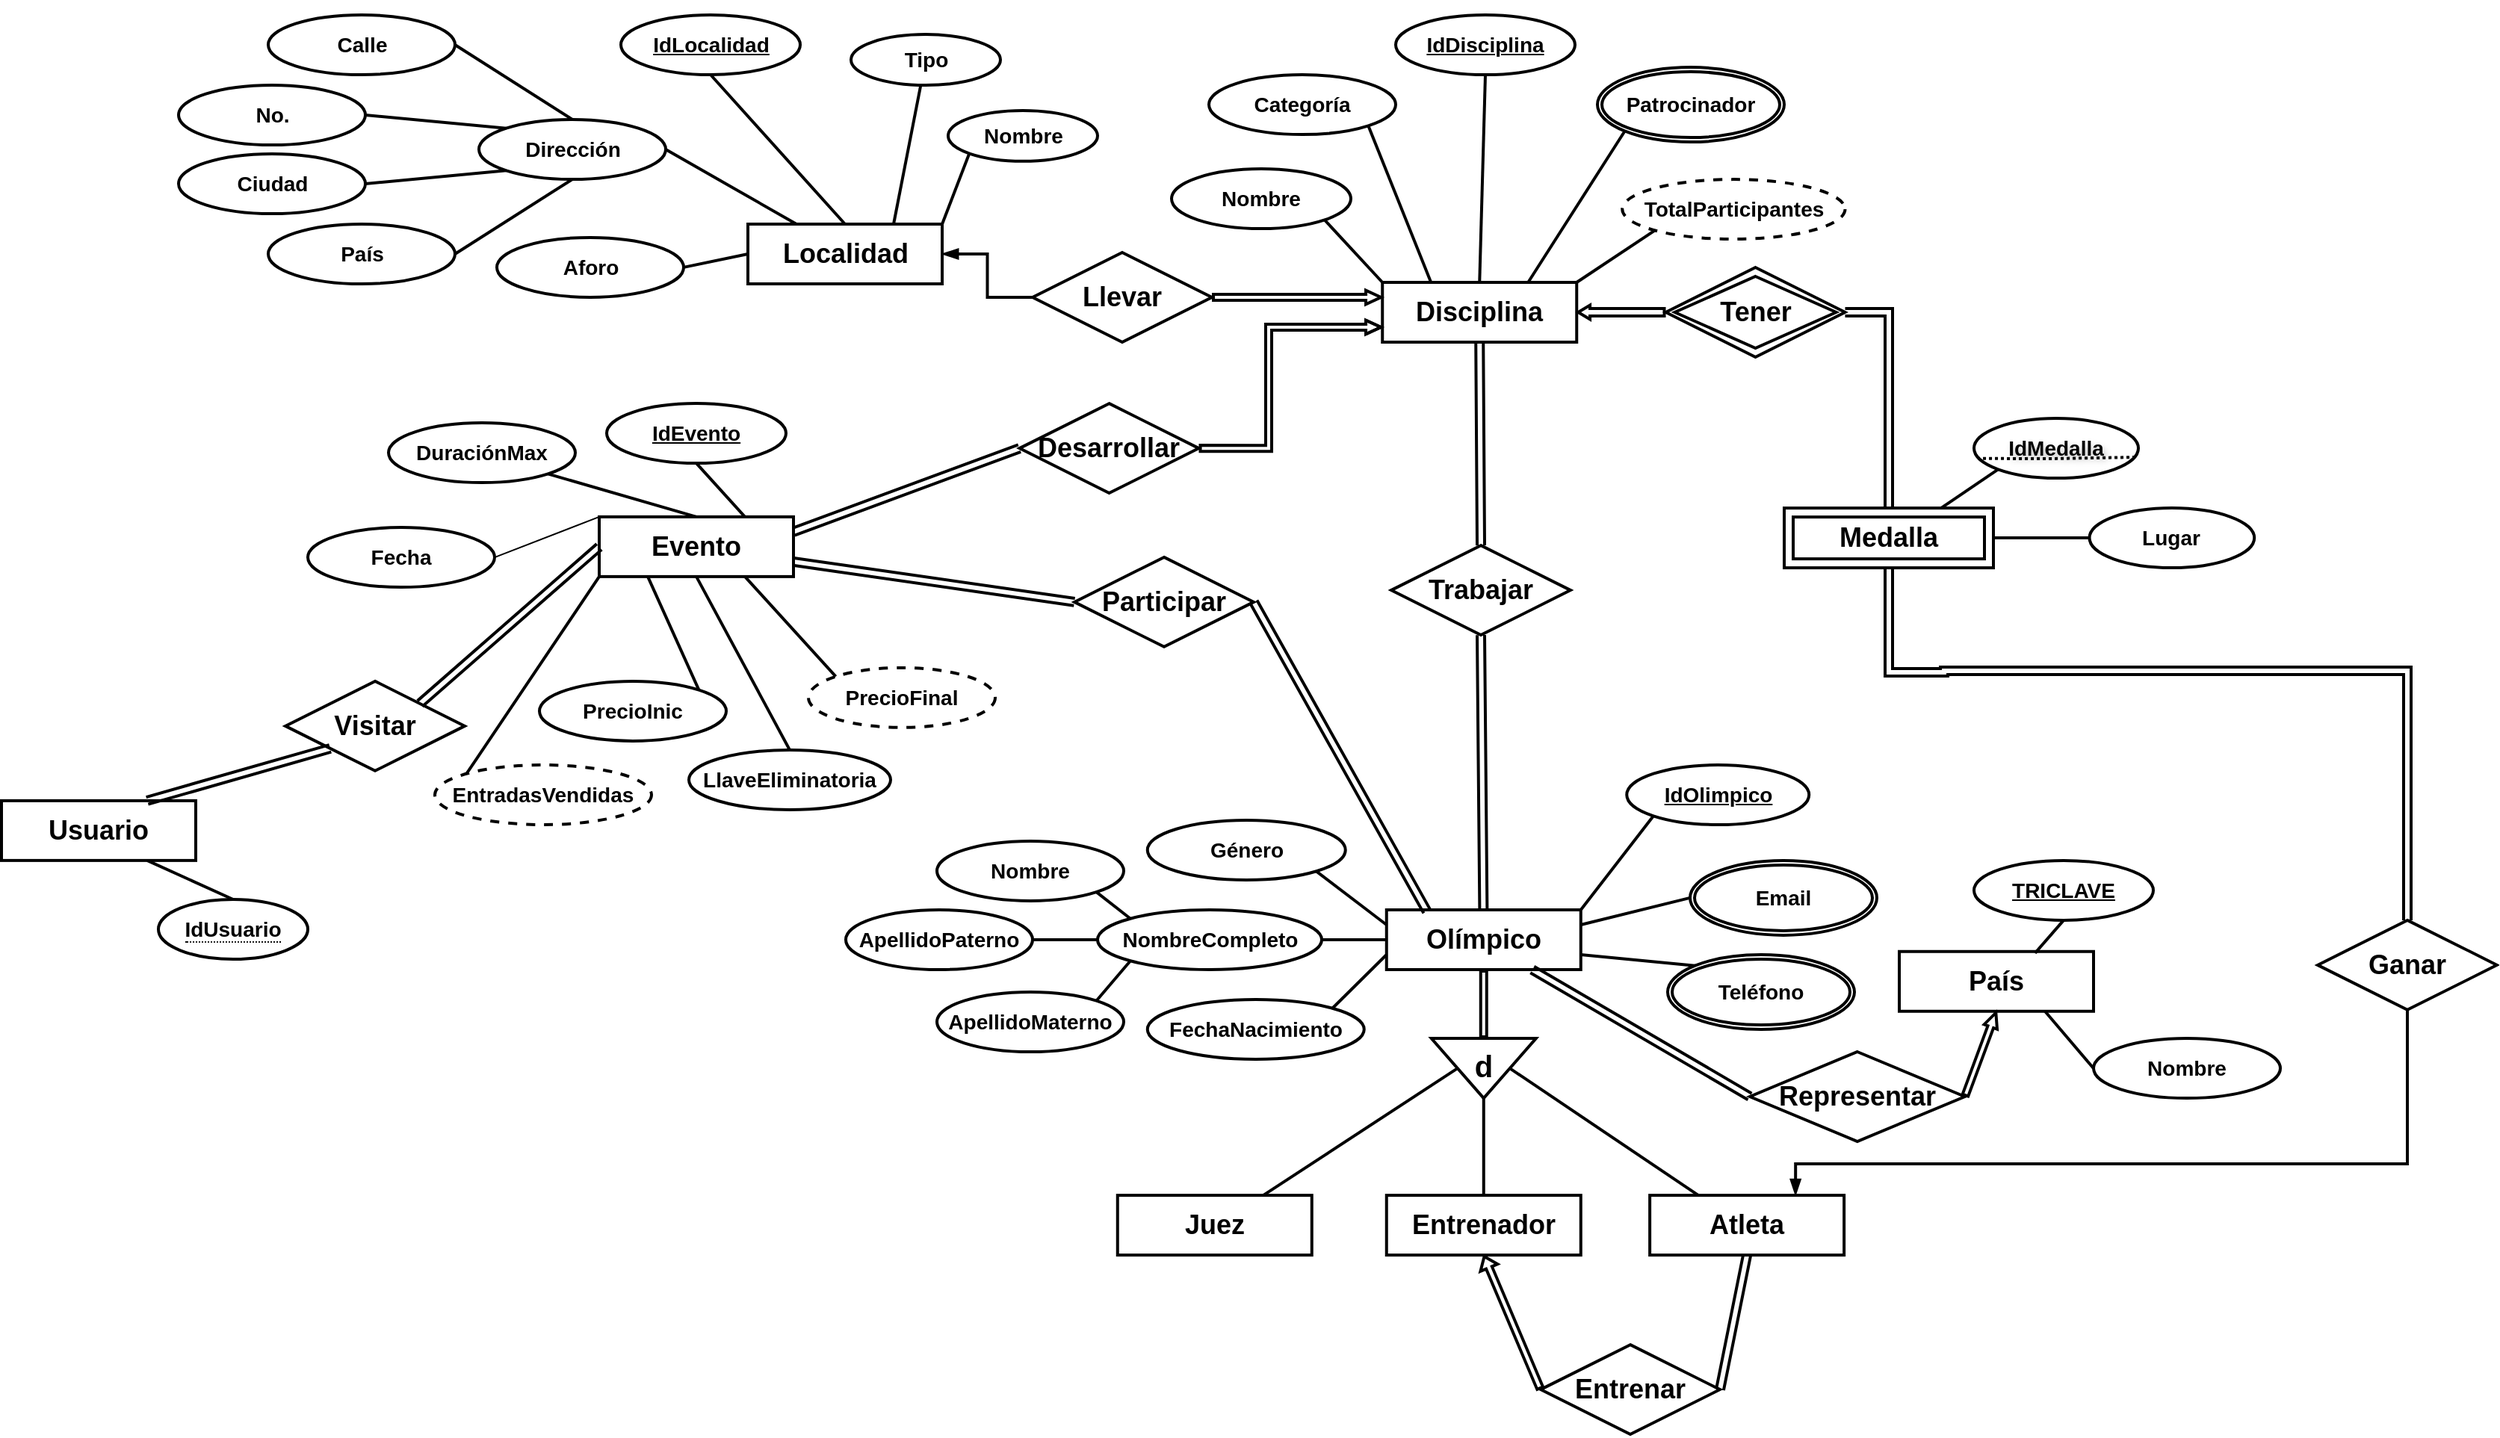 <mxfile version="24.8.0">
  <diagram id="C5RBs43oDa-KdzZeNtuy" name="Page-1">
    <mxGraphModel grid="1" page="1" gridSize="10" guides="1" tooltips="1" connect="1" arrows="1" fold="1" pageScale="1" pageWidth="827" pageHeight="1169" math="0" shadow="0">
      <root>
        <mxCell id="WIyWlLk6GJQsqaUBKTNV-0" />
        <mxCell id="WIyWlLk6GJQsqaUBKTNV-1" parent="WIyWlLk6GJQsqaUBKTNV-0" />
        <mxCell id="CTdfxThfMznAJBngBojm-176" style="edgeStyle=none;rounded=0;orthogonalLoop=1;jettySize=auto;html=1;exitX=0;exitY=0.5;exitDx=0;exitDy=0;entryX=1;entryY=0.5;entryDx=0;entryDy=0;startArrow=none;startFill=0;endArrow=none;endFill=0;strokeWidth=2;fontSize=18;" edge="1" parent="WIyWlLk6GJQsqaUBKTNV-1">
          <mxGeometry relative="1" as="geometry">
            <mxPoint x="500" y="570" as="sourcePoint" />
          </mxGeometry>
        </mxCell>
        <mxCell id="CTdfxThfMznAJBngBojm-178" style="edgeStyle=none;rounded=0;orthogonalLoop=1;jettySize=auto;html=1;exitX=0.5;exitY=1;exitDx=0;exitDy=0;entryX=0.75;entryY=0;entryDx=0;entryDy=0;startArrow=none;startFill=0;endArrow=none;endFill=0;strokeWidth=2;fontSize=18;" edge="1" parent="WIyWlLk6GJQsqaUBKTNV-1">
          <mxGeometry relative="1" as="geometry">
            <mxPoint x="413" y="520" as="sourcePoint" />
          </mxGeometry>
        </mxCell>
        <mxCell id="wUMz2S4foHRxm6oRCbhz-174" value="Olímpico" style="whiteSpace=wrap;html=1;align=center;fontSize=18;fontStyle=1;strokeWidth=2;fontFamily=Helvetica;" vertex="1" parent="WIyWlLk6GJQsqaUBKTNV-1">
          <mxGeometry x="-1543.12" y="-1630" width="130" height="40" as="geometry" />
        </mxCell>
        <mxCell id="wUMz2S4foHRxm6oRCbhz-175" value="Disciplina" style="whiteSpace=wrap;html=1;align=center;fontSize=18;fontStyle=1;strokeWidth=2;fontFamily=Helvetica;" vertex="1" parent="WIyWlLk6GJQsqaUBKTNV-1">
          <mxGeometry x="-1545.88" y="-2050" width="130" height="40" as="geometry" />
        </mxCell>
        <mxCell id="wUMz2S4foHRxm6oRCbhz-177" value="Localidad" style="whiteSpace=wrap;html=1;align=center;fontSize=18;fontStyle=1;strokeWidth=2;fontFamily=Helvetica;" vertex="1" parent="WIyWlLk6GJQsqaUBKTNV-1">
          <mxGeometry x="-1970.5" y="-2089" width="130" height="40" as="geometry" />
        </mxCell>
        <mxCell id="wUMz2S4foHRxm6oRCbhz-178" value="&lt;b&gt;d&lt;/b&gt;" style="triangle;whiteSpace=wrap;html=1;rotation=90;strokeWidth=2;horizontal=0;verticalAlign=top;fontSize=20;fontFamily=Helvetica;" vertex="1" parent="WIyWlLk6GJQsqaUBKTNV-1">
          <mxGeometry x="-1498.12" y="-1558.94" width="40" height="70" as="geometry" />
        </mxCell>
        <mxCell id="wUMz2S4foHRxm6oRCbhz-179" value="Juez" style="whiteSpace=wrap;html=1;align=center;fontSize=18;fontStyle=1;strokeWidth=2;fontFamily=Helvetica;container=0;" vertex="1" parent="WIyWlLk6GJQsqaUBKTNV-1">
          <mxGeometry x="-1723.12" y="-1438.94" width="130" height="40" as="geometry" />
        </mxCell>
        <mxCell id="wUMz2S4foHRxm6oRCbhz-180" value="Entrenador" style="whiteSpace=wrap;html=1;align=center;fontSize=18;fontStyle=1;strokeWidth=2;fontFamily=Helvetica;container=0;" vertex="1" parent="WIyWlLk6GJQsqaUBKTNV-1">
          <mxGeometry x="-1543.12" y="-1438.94" width="130" height="40" as="geometry" />
        </mxCell>
        <mxCell id="a7VPU_wNIrM3NiyMDv2A-12" style="rounded=0;orthogonalLoop=1;jettySize=auto;html=1;entryX=0;entryY=0.5;entryDx=0;entryDy=0;endArrow=none;endFill=0;shape=link;strokeWidth=2;exitX=0.75;exitY=1;exitDx=0;exitDy=0;" edge="1" parent="WIyWlLk6GJQsqaUBKTNV-1" source="wUMz2S4foHRxm6oRCbhz-174" target="wUMz2S4foHRxm6oRCbhz-290">
          <mxGeometry relative="1" as="geometry" />
        </mxCell>
        <mxCell id="wUMz2S4foHRxm6oRCbhz-181" value="Atleta" style="whiteSpace=wrap;html=1;align=center;fontSize=18;fontStyle=1;strokeWidth=2;fontFamily=Helvetica;container=0;" vertex="1" parent="WIyWlLk6GJQsqaUBKTNV-1">
          <mxGeometry x="-1366.94" y="-1438.94" width="130" height="40" as="geometry" />
        </mxCell>
        <mxCell id="wUMz2S4foHRxm6oRCbhz-202" value="NombreCompleto" style="ellipse;whiteSpace=wrap;html=1;align=center;fontSize=14;fontStyle=1;strokeWidth=2;fontFamily=Helvetica;" vertex="1" parent="WIyWlLk6GJQsqaUBKTNV-1">
          <mxGeometry x="-1736.5" y="-1630" width="150" height="40" as="geometry" />
        </mxCell>
        <mxCell id="wUMz2S4foHRxm6oRCbhz-203" value="Nombre" style="ellipse;whiteSpace=wrap;html=1;align=center;fontSize=14;fontStyle=1;strokeWidth=2;fontFamily=Helvetica;" vertex="1" parent="WIyWlLk6GJQsqaUBKTNV-1">
          <mxGeometry x="-1844" y="-1676.06" width="125" height="40" as="geometry" />
        </mxCell>
        <mxCell id="wUMz2S4foHRxm6oRCbhz-204" value="ApellidoPaterno" style="ellipse;whiteSpace=wrap;html=1;align=center;fontSize=14;fontStyle=1;strokeWidth=2;fontFamily=Helvetica;" vertex="1" parent="WIyWlLk6GJQsqaUBKTNV-1">
          <mxGeometry x="-1905" y="-1630" width="125" height="40" as="geometry" />
        </mxCell>
        <mxCell id="wUMz2S4foHRxm6oRCbhz-205" value="ApellidoMaterno" style="ellipse;whiteSpace=wrap;html=1;align=center;fontSize=14;fontStyle=1;strokeWidth=2;fontFamily=Helvetica;" vertex="1" parent="WIyWlLk6GJQsqaUBKTNV-1">
          <mxGeometry x="-1844" y="-1575" width="125" height="40" as="geometry" />
        </mxCell>
        <mxCell id="wUMz2S4foHRxm6oRCbhz-208" value="País" style="whiteSpace=wrap;html=1;align=center;fontSize=18;fontStyle=1;strokeWidth=2;fontFamily=Helvetica;" vertex="1" parent="WIyWlLk6GJQsqaUBKTNV-1">
          <mxGeometry x="-1200" y="-1602.12" width="130" height="40" as="geometry" />
        </mxCell>
        <mxCell id="wUMz2S4foHRxm6oRCbhz-209" value="TRICLAVE" style="ellipse;whiteSpace=wrap;html=1;align=center;fontStyle=5;strokeWidth=2;fontSize=14;fontFamily=Helvetica;" vertex="1" parent="WIyWlLk6GJQsqaUBKTNV-1">
          <mxGeometry x="-1150" y="-1663.06" width="120" height="40" as="geometry" />
        </mxCell>
        <mxCell id="a7VPU_wNIrM3NiyMDv2A-23" style="rounded=0;orthogonalLoop=1;jettySize=auto;html=1;entryX=0.75;entryY=1;entryDx=0;entryDy=0;endArrow=none;endFill=0;strokeWidth=2;exitX=0;exitY=0.5;exitDx=0;exitDy=0;" edge="1" parent="WIyWlLk6GJQsqaUBKTNV-1" source="wUMz2S4foHRxm6oRCbhz-210" target="wUMz2S4foHRxm6oRCbhz-208">
          <mxGeometry relative="1" as="geometry" />
        </mxCell>
        <mxCell id="wUMz2S4foHRxm6oRCbhz-210" value="Nombre" style="ellipse;whiteSpace=wrap;html=1;align=center;fontSize=14;fontStyle=1;strokeWidth=2;fontFamily=Helvetica;" vertex="1" parent="WIyWlLk6GJQsqaUBKTNV-1">
          <mxGeometry x="-1070" y="-1543.94" width="125" height="40" as="geometry" />
        </mxCell>
        <mxCell id="wUMz2S4foHRxm6oRCbhz-216" value="Género" style="ellipse;whiteSpace=wrap;html=1;align=center;fontSize=14;fontStyle=1;strokeWidth=2;fontFamily=Helvetica;" vertex="1" parent="WIyWlLk6GJQsqaUBKTNV-1">
          <mxGeometry x="-1703.12" y="-1690" width="132.5" height="40" as="geometry" />
        </mxCell>
        <mxCell id="wUMz2S4foHRxm6oRCbhz-218" value="Teléfono" style="ellipse;shape=doubleEllipse;margin=3;whiteSpace=wrap;html=1;align=center;strokeWidth=2;verticalAlign=middle;fontFamily=Helvetica;fontSize=14;fontStyle=1;" vertex="1" parent="WIyWlLk6GJQsqaUBKTNV-1">
          <mxGeometry x="-1355.0" y="-1600" width="125" height="50" as="geometry" />
        </mxCell>
        <mxCell id="wUMz2S4foHRxm6oRCbhz-219" value="Email" style="ellipse;shape=doubleEllipse;margin=3;whiteSpace=wrap;html=1;align=center;strokeWidth=2;verticalAlign=middle;fontFamily=Helvetica;fontSize=14;fontStyle=1;" vertex="1" parent="WIyWlLk6GJQsqaUBKTNV-1">
          <mxGeometry x="-1340.0" y="-1663.06" width="125" height="50" as="geometry" />
        </mxCell>
        <mxCell id="wUMz2S4foHRxm6oRCbhz-221" value="&lt;h6&gt;&lt;font style=&quot;font-size: 14px;&quot;&gt;Nombre&lt;/font&gt;&lt;/h6&gt;" style="ellipse;whiteSpace=wrap;html=1;align=center;fontStyle=1;strokeWidth=2;fontSize=14;fontFamily=Helvetica;" vertex="1" parent="WIyWlLk6GJQsqaUBKTNV-1">
          <mxGeometry x="-1687" y="-2125.94" width="120" height="40" as="geometry" />
        </mxCell>
        <mxCell id="wUMz2S4foHRxm6oRCbhz-222" value="Categoría" style="ellipse;whiteSpace=wrap;html=1;align=center;fontSize=14;fontStyle=1;strokeWidth=2;fontFamily=Helvetica;" vertex="1" parent="WIyWlLk6GJQsqaUBKTNV-1">
          <mxGeometry x="-1662" y="-2188.94" width="125" height="40" as="geometry" />
        </mxCell>
        <mxCell id="wUMz2S4foHRxm6oRCbhz-227" value="&lt;span style=&quot;font-size: 18px; font-weight: 700;&quot;&gt;Medalla&lt;/span&gt;" style="shape=ext;margin=3;double=1;whiteSpace=wrap;html=1;align=center;strokeWidth=2;fontFamily=Helvetica;" vertex="1" parent="WIyWlLk6GJQsqaUBKTNV-1">
          <mxGeometry x="-1277" y="-1898.94" width="140" height="40" as="geometry" />
        </mxCell>
        <mxCell id="a7VPU_wNIrM3NiyMDv2A-30" style="rounded=0;orthogonalLoop=1;jettySize=auto;html=1;entryX=1;entryY=0.5;entryDx=0;entryDy=0;shape=flexArrow;fillStyle=solid;strokeWidth=2;align=center;verticalAlign=middle;fontFamily=Helvetica;fontSize=14;fontColor=default;labelBackgroundColor=default;startArrow=none;startFill=0;startSize=2.86;endArrow=block;endFill=1;endSize=1.967;sourcePerimeterSpacing=0;targetPerimeterSpacing=0;exitX=0;exitY=0.5;exitDx=0;exitDy=0;endWidth=2.432;width=4.082;startWidth=5;" edge="1" parent="WIyWlLk6GJQsqaUBKTNV-1" source="wUMz2S4foHRxm6oRCbhz-230" target="wUMz2S4foHRxm6oRCbhz-175">
          <mxGeometry relative="1" as="geometry" />
        </mxCell>
        <mxCell id="a7VPU_wNIrM3NiyMDv2A-31" style="rounded=0;orthogonalLoop=1;jettySize=auto;html=1;entryX=0.5;entryY=0;entryDx=0;entryDy=0;shape=link;fillStyle=solid;strokeWidth=2;align=center;verticalAlign=middle;fontFamily=Helvetica;fontSize=14;fontColor=default;labelBackgroundColor=default;startArrow=none;startFill=0;endArrow=block;endFill=1;sourcePerimeterSpacing=0;targetPerimeterSpacing=0;endWidth=2.946;startWidth=5;exitX=1;exitY=0.5;exitDx=0;exitDy=0;edgeStyle=orthogonalEdgeStyle;" edge="1" parent="WIyWlLk6GJQsqaUBKTNV-1" source="wUMz2S4foHRxm6oRCbhz-230" target="wUMz2S4foHRxm6oRCbhz-227">
          <mxGeometry relative="1" as="geometry">
            <mxPoint x="-1222" y="-2008.94" as="sourcePoint" />
          </mxGeometry>
        </mxCell>
        <mxCell id="wUMz2S4foHRxm6oRCbhz-230" value="&lt;span style=&quot;font-size: 18px; font-weight: 700;&quot;&gt;Tener&lt;/span&gt;" style="shape=rhombus;double=1;perimeter=rhombusPerimeter;whiteSpace=wrap;html=1;align=center;strokeWidth=2;fontFamily=Helvetica;" vertex="1" parent="WIyWlLk6GJQsqaUBKTNV-1">
          <mxGeometry x="-1356.25" y="-2060" width="120" height="60" as="geometry" />
        </mxCell>
        <mxCell id="a7VPU_wNIrM3NiyMDv2A-29" style="rounded=0;orthogonalLoop=1;jettySize=auto;html=1;endArrow=none;endFill=0;strokeWidth=2;entryX=1;entryY=0.5;entryDx=0;entryDy=0;" edge="1" parent="WIyWlLk6GJQsqaUBKTNV-1" source="wUMz2S4foHRxm6oRCbhz-232" target="wUMz2S4foHRxm6oRCbhz-227">
          <mxGeometry relative="1" as="geometry" />
        </mxCell>
        <mxCell id="wUMz2S4foHRxm6oRCbhz-232" value="Lugar" style="ellipse;whiteSpace=wrap;html=1;align=center;fontSize=14;fontStyle=1;strokeWidth=2;fontFamily=Helvetica;" vertex="1" parent="WIyWlLk6GJQsqaUBKTNV-1">
          <mxGeometry x="-1072.75" y="-1898.94" width="110.37" height="40" as="geometry" />
        </mxCell>
        <mxCell id="wUMz2S4foHRxm6oRCbhz-235" value="IdLocalidad" style="ellipse;whiteSpace=wrap;html=1;align=center;fontStyle=5;strokeWidth=2;fontSize=14;fontFamily=Helvetica;" vertex="1" parent="WIyWlLk6GJQsqaUBKTNV-1">
          <mxGeometry x="-2055.5" y="-2229" width="120" height="40" as="geometry" />
        </mxCell>
        <mxCell id="wUMz2S4foHRxm6oRCbhz-236" value="Dirección" style="ellipse;whiteSpace=wrap;html=1;align=center;fontSize=14;fontStyle=1;strokeWidth=2;fontFamily=Helvetica;direction=east;" vertex="1" parent="WIyWlLk6GJQsqaUBKTNV-1">
          <mxGeometry x="-2150.5" y="-2159" width="125" height="40" as="geometry" />
        </mxCell>
        <mxCell id="wUMz2S4foHRxm6oRCbhz-237" value="Calle" style="ellipse;whiteSpace=wrap;html=1;align=center;fontSize=14;fontStyle=1;strokeWidth=2;fontFamily=Helvetica;direction=east;" vertex="1" parent="WIyWlLk6GJQsqaUBKTNV-1">
          <mxGeometry x="-2291.5" y="-2229" width="125" height="40" as="geometry" />
        </mxCell>
        <mxCell id="wUMz2S4foHRxm6oRCbhz-238" value="No." style="ellipse;whiteSpace=wrap;html=1;align=center;fontSize=14;fontStyle=1;strokeWidth=2;fontFamily=Helvetica;direction=east;" vertex="1" parent="WIyWlLk6GJQsqaUBKTNV-1">
          <mxGeometry x="-2351.5" y="-2182" width="125" height="40" as="geometry" />
        </mxCell>
        <mxCell id="wUMz2S4foHRxm6oRCbhz-239" value="Ciudad" style="ellipse;whiteSpace=wrap;html=1;align=center;fontSize=14;fontStyle=1;strokeWidth=2;fontFamily=Helvetica;direction=east;" vertex="1" parent="WIyWlLk6GJQsqaUBKTNV-1">
          <mxGeometry x="-2351.5" y="-2136" width="125" height="40" as="geometry" />
        </mxCell>
        <mxCell id="wUMz2S4foHRxm6oRCbhz-242" value="País" style="ellipse;whiteSpace=wrap;html=1;align=center;fontSize=14;fontStyle=1;strokeWidth=2;fontFamily=Helvetica;direction=east;" vertex="1" parent="WIyWlLk6GJQsqaUBKTNV-1">
          <mxGeometry x="-2291.5" y="-2089" width="125" height="40" as="geometry" />
        </mxCell>
        <mxCell id="wUMz2S4foHRxm6oRCbhz-243" value="Aforo" style="ellipse;whiteSpace=wrap;html=1;align=center;fontSize=14;fontStyle=1;strokeWidth=2;fontFamily=Helvetica;" vertex="1" parent="WIyWlLk6GJQsqaUBKTNV-1">
          <mxGeometry x="-2138.5" y="-2080.06" width="125" height="40" as="geometry" />
        </mxCell>
        <mxCell id="a7VPU_wNIrM3NiyMDv2A-0" style="rounded=0;orthogonalLoop=1;jettySize=auto;html=1;entryX=0;entryY=0;entryDx=0;entryDy=0;endArrow=none;endFill=0;exitX=1;exitY=0.5;exitDx=0;exitDy=0;" edge="1" parent="WIyWlLk6GJQsqaUBKTNV-1" source="wUMz2S4foHRxm6oRCbhz-244" target="aHQsfqzNa3ddM0tjzzTg-17">
          <mxGeometry relative="1" as="geometry">
            <mxPoint x="-2047.75" y="-1823.06" as="targetPoint" />
          </mxGeometry>
        </mxCell>
        <mxCell id="wUMz2S4foHRxm6oRCbhz-244" value="Fecha" style="ellipse;whiteSpace=wrap;html=1;align=center;fontSize=14;fontStyle=1;strokeWidth=2;fontFamily=Helvetica;" vertex="1" parent="WIyWlLk6GJQsqaUBKTNV-1">
          <mxGeometry x="-2265" y="-1885.94" width="125" height="40" as="geometry" />
        </mxCell>
        <mxCell id="wUMz2S4foHRxm6oRCbhz-245" value="DuraciónMax" style="ellipse;whiteSpace=wrap;html=1;align=center;fontSize=14;fontStyle=1;strokeWidth=2;fontFamily=Helvetica;" vertex="1" parent="WIyWlLk6GJQsqaUBKTNV-1">
          <mxGeometry x="-2211" y="-1955.94" width="125" height="40" as="geometry" />
        </mxCell>
        <mxCell id="a7VPU_wNIrM3NiyMDv2A-2" style="rounded=0;orthogonalLoop=1;jettySize=auto;html=1;endArrow=none;endFill=0;entryX=0.25;entryY=1;entryDx=0;entryDy=0;exitX=1;exitY=0;exitDx=0;exitDy=0;strokeWidth=2;" edge="1" parent="WIyWlLk6GJQsqaUBKTNV-1" source="wUMz2S4foHRxm6oRCbhz-256" target="aHQsfqzNa3ddM0tjzzTg-17">
          <mxGeometry relative="1" as="geometry">
            <mxPoint x="-2021.917" y="-1813.06" as="targetPoint" />
          </mxGeometry>
        </mxCell>
        <mxCell id="wUMz2S4foHRxm6oRCbhz-256" value="PrecioInic" style="ellipse;whiteSpace=wrap;html=1;align=center;fontSize=14;fontStyle=1;strokeWidth=2;fontFamily=Helvetica;" vertex="1" parent="WIyWlLk6GJQsqaUBKTNV-1">
          <mxGeometry x="-2110" y="-1783.06" width="125" height="40" as="geometry" />
        </mxCell>
        <mxCell id="a7VPU_wNIrM3NiyMDv2A-3" style="rounded=0;orthogonalLoop=1;jettySize=auto;html=1;entryX=0;entryY=1;entryDx=0;entryDy=0;endArrow=none;endFill=0;exitX=0;exitY=0;exitDx=0;exitDy=0;strokeWidth=2;" edge="1" parent="WIyWlLk6GJQsqaUBKTNV-1" source="aHQsfqzNa3ddM0tjzzTg-21" target="aHQsfqzNa3ddM0tjzzTg-17">
          <mxGeometry relative="1" as="geometry">
            <mxPoint x="-2236.857" y="-1643.03" as="sourcePoint" />
            <mxPoint x="-1907.75" y="-1833.06" as="targetPoint" />
          </mxGeometry>
        </mxCell>
        <mxCell id="wUMz2S4foHRxm6oRCbhz-261" style="edgeStyle=none;rounded=0;orthogonalLoop=1;jettySize=auto;html=1;entryX=1;entryY=1;entryDx=0;entryDy=0;endArrow=none;endFill=0;strokeWidth=2;fontSize=14;fontFamily=Helvetica;exitX=0;exitY=0.25;exitDx=0;exitDy=0;" edge="1" parent="WIyWlLk6GJQsqaUBKTNV-1" source="wUMz2S4foHRxm6oRCbhz-174" target="wUMz2S4foHRxm6oRCbhz-216">
          <mxGeometry relative="1" as="geometry">
            <mxPoint x="-1932" y="-1412" as="sourcePoint" />
            <mxPoint x="-2232" y="-1412" as="targetPoint" />
          </mxGeometry>
        </mxCell>
        <mxCell id="wUMz2S4foHRxm6oRCbhz-262" style="edgeStyle=none;rounded=0;orthogonalLoop=1;jettySize=auto;html=1;entryX=1;entryY=0;entryDx=0;entryDy=0;endArrow=none;endFill=0;strokeWidth=2;fontSize=14;fontFamily=Helvetica;exitX=0;exitY=0.75;exitDx=0;exitDy=0;" edge="1" parent="WIyWlLk6GJQsqaUBKTNV-1" source="wUMz2S4foHRxm6oRCbhz-174" target="wUMz2S4foHRxm6oRCbhz-294">
          <mxGeometry relative="1" as="geometry">
            <mxPoint x="-1922" y="-1402" as="sourcePoint" />
            <mxPoint x="-1605.306" y="-1529.142" as="targetPoint" />
          </mxGeometry>
        </mxCell>
        <mxCell id="wUMz2S4foHRxm6oRCbhz-263" style="edgeStyle=none;rounded=0;orthogonalLoop=1;jettySize=auto;html=1;entryX=1;entryY=1;entryDx=0;entryDy=0;endArrow=none;endFill=0;strokeWidth=2;fontSize=14;fontFamily=Helvetica;exitX=0;exitY=0;exitDx=0;exitDy=0;" edge="1" parent="WIyWlLk6GJQsqaUBKTNV-1" source="wUMz2S4foHRxm6oRCbhz-175" target="wUMz2S4foHRxm6oRCbhz-221">
          <mxGeometry relative="1" as="geometry">
            <mxPoint x="-1365.88" y="-1853" as="sourcePoint" />
            <mxPoint x="-1665.88" y="-1853" as="targetPoint" />
          </mxGeometry>
        </mxCell>
        <mxCell id="wUMz2S4foHRxm6oRCbhz-264" style="edgeStyle=none;rounded=0;orthogonalLoop=1;jettySize=auto;html=1;entryX=1;entryY=1;entryDx=0;entryDy=0;endArrow=none;endFill=0;strokeWidth=2;fontSize=14;fontFamily=Helvetica;exitX=0;exitY=0;exitDx=0;exitDy=0;" edge="1" parent="WIyWlLk6GJQsqaUBKTNV-1" source="wUMz2S4foHRxm6oRCbhz-202" target="wUMz2S4foHRxm6oRCbhz-203">
          <mxGeometry relative="1" as="geometry">
            <mxPoint x="-1902" y="-1382" as="sourcePoint" />
            <mxPoint x="-2202" y="-1382" as="targetPoint" />
          </mxGeometry>
        </mxCell>
        <mxCell id="wUMz2S4foHRxm6oRCbhz-265" style="edgeStyle=none;rounded=0;orthogonalLoop=1;jettySize=auto;html=1;entryX=0;entryY=1;entryDx=0;entryDy=0;endArrow=none;endFill=0;strokeWidth=2;fontSize=14;fontFamily=Helvetica;exitX=1;exitY=0;exitDx=0;exitDy=0;" edge="1" parent="WIyWlLk6GJQsqaUBKTNV-1" source="wUMz2S4foHRxm6oRCbhz-205" target="wUMz2S4foHRxm6oRCbhz-202">
          <mxGeometry relative="1" as="geometry">
            <mxPoint x="-1892" y="-1372" as="sourcePoint" />
            <mxPoint x="-2192" y="-1372" as="targetPoint" />
          </mxGeometry>
        </mxCell>
        <mxCell id="wUMz2S4foHRxm6oRCbhz-266" style="edgeStyle=none;rounded=0;orthogonalLoop=1;jettySize=auto;html=1;entryX=1;entryY=0.5;entryDx=0;entryDy=0;endArrow=none;endFill=0;strokeWidth=2;fontSize=14;fontFamily=Helvetica;exitX=0;exitY=0.5;exitDx=0;exitDy=0;" edge="1" parent="WIyWlLk6GJQsqaUBKTNV-1" source="wUMz2S4foHRxm6oRCbhz-202" target="wUMz2S4foHRxm6oRCbhz-204">
          <mxGeometry relative="1" as="geometry">
            <mxPoint x="-1747.0" y="-1613.94" as="sourcePoint" />
            <mxPoint x="-1847" y="-1610" as="targetPoint" />
          </mxGeometry>
        </mxCell>
        <mxCell id="wUMz2S4foHRxm6oRCbhz-267" style="edgeStyle=none;rounded=0;orthogonalLoop=1;jettySize=auto;html=1;entryX=0.5;entryY=0;entryDx=0;entryDy=0;endArrow=none;endFill=0;strokeWidth=2;fontSize=14;fontFamily=Helvetica;exitX=1;exitY=0.5;exitDx=0;exitDy=0;" edge="1" parent="WIyWlLk6GJQsqaUBKTNV-1" source="wUMz2S4foHRxm6oRCbhz-178" target="wUMz2S4foHRxm6oRCbhz-180">
          <mxGeometry relative="1" as="geometry">
            <mxPoint x="-1329.88" y="-2137.45" as="sourcePoint" />
            <mxPoint x="-1629.88" y="-2137.45" as="targetPoint" />
          </mxGeometry>
        </mxCell>
        <mxCell id="wUMz2S4foHRxm6oRCbhz-268" style="edgeStyle=none;rounded=0;orthogonalLoop=1;jettySize=auto;html=1;entryX=0.5;entryY=0;entryDx=0;entryDy=0;endArrow=none;endFill=0;strokeWidth=2;fontSize=14;fontFamily=Helvetica;exitX=0.25;exitY=0;exitDx=0;exitDy=0;" edge="1" parent="WIyWlLk6GJQsqaUBKTNV-1" source="wUMz2S4foHRxm6oRCbhz-181" target="wUMz2S4foHRxm6oRCbhz-178">
          <mxGeometry relative="1" as="geometry">
            <mxPoint x="-1319.88" y="-2127.45" as="sourcePoint" />
            <mxPoint x="-1619.88" y="-2127.45" as="targetPoint" />
          </mxGeometry>
        </mxCell>
        <mxCell id="wUMz2S4foHRxm6oRCbhz-269" style="edgeStyle=none;rounded=0;orthogonalLoop=1;jettySize=auto;html=1;entryX=0.5;entryY=1;entryDx=0;entryDy=0;endArrow=none;endFill=0;strokeWidth=2;fontSize=14;fontFamily=Helvetica;exitX=0.75;exitY=0;exitDx=0;exitDy=0;" edge="1" parent="WIyWlLk6GJQsqaUBKTNV-1" source="wUMz2S4foHRxm6oRCbhz-179" target="wUMz2S4foHRxm6oRCbhz-178">
          <mxGeometry relative="1" as="geometry">
            <mxPoint x="-1309.88" y="-2117.45" as="sourcePoint" />
            <mxPoint x="-1609.88" y="-2117.45" as="targetPoint" />
          </mxGeometry>
        </mxCell>
        <mxCell id="wUMz2S4foHRxm6oRCbhz-270" style="edgeStyle=none;rounded=0;orthogonalLoop=1;jettySize=auto;html=1;entryX=1;entryY=0.75;entryDx=0;entryDy=0;endArrow=none;endFill=0;strokeWidth=2;fontSize=14;fontFamily=Helvetica;exitX=0;exitY=0;exitDx=0;exitDy=0;" edge="1" parent="WIyWlLk6GJQsqaUBKTNV-1" source="wUMz2S4foHRxm6oRCbhz-218" target="wUMz2S4foHRxm6oRCbhz-174">
          <mxGeometry relative="1" as="geometry">
            <mxPoint x="-1352" y="-1763" as="sourcePoint" />
            <mxPoint x="-1652" y="-1763" as="targetPoint" />
          </mxGeometry>
        </mxCell>
        <mxCell id="wUMz2S4foHRxm6oRCbhz-271" style="edgeStyle=none;rounded=0;orthogonalLoop=1;jettySize=auto;html=1;entryX=0;entryY=0.5;entryDx=0;entryDy=0;endArrow=none;endFill=0;strokeWidth=2;fontSize=14;fontFamily=Helvetica;exitX=1;exitY=0.25;exitDx=0;exitDy=0;" edge="1" parent="WIyWlLk6GJQsqaUBKTNV-1" source="wUMz2S4foHRxm6oRCbhz-174" target="wUMz2S4foHRxm6oRCbhz-219">
          <mxGeometry relative="1" as="geometry">
            <mxPoint x="-1342" y="-1753" as="sourcePoint" />
            <mxPoint x="-1642" y="-1753" as="targetPoint" />
          </mxGeometry>
        </mxCell>
        <mxCell id="wUMz2S4foHRxm6oRCbhz-272" style="edgeStyle=none;rounded=0;orthogonalLoop=1;jettySize=auto;html=1;entryX=0;entryY=1;entryDx=0;entryDy=0;endArrow=none;endFill=0;strokeWidth=2;fontSize=14;fontFamily=Helvetica;exitX=0.75;exitY=0;exitDx=0;exitDy=0;" edge="1" parent="WIyWlLk6GJQsqaUBKTNV-1" source="wUMz2S4foHRxm6oRCbhz-175" target="aHQsfqzNa3ddM0tjzzTg-4">
          <mxGeometry relative="1" as="geometry">
            <mxPoint x="-1355.88" y="-1843" as="sourcePoint" />
            <mxPoint x="-1395.456" y="-2142.801" as="targetPoint" />
          </mxGeometry>
        </mxCell>
        <mxCell id="wUMz2S4foHRxm6oRCbhz-274" style="edgeStyle=none;rounded=0;orthogonalLoop=1;jettySize=auto;html=1;entryX=1;entryY=0.5;entryDx=0;entryDy=0;endArrow=none;endFill=0;strokeWidth=2;fontSize=14;fontFamily=Helvetica;exitX=0;exitY=0.5;exitDx=0;exitDy=0;" edge="1" parent="WIyWlLk6GJQsqaUBKTNV-1" source="wUMz2S4foHRxm6oRCbhz-174" target="wUMz2S4foHRxm6oRCbhz-202">
          <mxGeometry relative="1" as="geometry">
            <mxPoint x="-1332" y="-1743" as="sourcePoint" />
            <mxPoint x="-1632" y="-1743" as="targetPoint" />
          </mxGeometry>
        </mxCell>
        <mxCell id="wUMz2S4foHRxm6oRCbhz-275" style="edgeStyle=none;rounded=0;orthogonalLoop=1;jettySize=auto;html=1;entryX=1;entryY=1;entryDx=0;entryDy=0;endArrow=none;endFill=0;strokeWidth=2;fontSize=14;fontFamily=Helvetica;exitX=0.25;exitY=0;exitDx=0;exitDy=0;" edge="1" parent="WIyWlLk6GJQsqaUBKTNV-1" source="wUMz2S4foHRxm6oRCbhz-175" target="wUMz2S4foHRxm6oRCbhz-222">
          <mxGeometry relative="1" as="geometry">
            <mxPoint x="-1345.88" y="-1833" as="sourcePoint" />
            <mxPoint x="-1645.88" y="-1833" as="targetPoint" />
          </mxGeometry>
        </mxCell>
        <mxCell id="wUMz2S4foHRxm6oRCbhz-276" style="edgeStyle=none;rounded=0;orthogonalLoop=1;jettySize=auto;html=1;entryX=0;entryY=1;entryDx=0;entryDy=0;endArrow=none;endFill=0;strokeWidth=2;fontSize=14;fontFamily=Helvetica;exitX=1;exitY=0;exitDx=0;exitDy=0;" edge="1" parent="WIyWlLk6GJQsqaUBKTNV-1" source="wUMz2S4foHRxm6oRCbhz-175" target="aHQsfqzNa3ddM0tjzzTg-5">
          <mxGeometry relative="1" as="geometry">
            <mxPoint x="-1372" y="-1945.95" as="sourcePoint" />
            <mxPoint x="-1368.913" y="-2084.798" as="targetPoint" />
          </mxGeometry>
        </mxCell>
        <mxCell id="wUMz2S4foHRxm6oRCbhz-277" style="edgeStyle=none;rounded=0;orthogonalLoop=1;jettySize=auto;html=1;entryX=0;entryY=1;entryDx=0;entryDy=0;endArrow=none;endFill=0;strokeWidth=2;fontSize=14;fontFamily=Helvetica;exitX=1;exitY=0.5;exitDx=0;exitDy=0;" edge="1" parent="WIyWlLk6GJQsqaUBKTNV-1" source="wUMz2S4foHRxm6oRCbhz-239" target="wUMz2S4foHRxm6oRCbhz-236">
          <mxGeometry relative="1" as="geometry">
            <mxPoint x="-1830.5" y="-2287.94" as="sourcePoint" />
            <mxPoint x="-2130.5" y="-2287.94" as="targetPoint" />
          </mxGeometry>
        </mxCell>
        <mxCell id="wUMz2S4foHRxm6oRCbhz-278" style="edgeStyle=none;rounded=0;orthogonalLoop=1;jettySize=auto;html=1;entryX=1;entryY=0.5;entryDx=0;entryDy=0;endArrow=none;endFill=0;strokeWidth=2;fontSize=14;fontFamily=Helvetica;exitX=0.5;exitY=1;exitDx=0;exitDy=0;" edge="1" parent="WIyWlLk6GJQsqaUBKTNV-1" source="wUMz2S4foHRxm6oRCbhz-236" target="wUMz2S4foHRxm6oRCbhz-242">
          <mxGeometry relative="1" as="geometry">
            <mxPoint x="-1820.5" y="-2277.94" as="sourcePoint" />
            <mxPoint x="-2120.5" y="-2277.94" as="targetPoint" />
          </mxGeometry>
        </mxCell>
        <mxCell id="wUMz2S4foHRxm6oRCbhz-279" style="edgeStyle=none;rounded=0;orthogonalLoop=1;jettySize=auto;html=1;entryX=1;entryY=0.5;entryDx=0;entryDy=0;endArrow=none;endFill=0;strokeWidth=2;fontSize=14;fontFamily=Helvetica;exitX=0.5;exitY=0;exitDx=0;exitDy=0;" edge="1" parent="WIyWlLk6GJQsqaUBKTNV-1" source="wUMz2S4foHRxm6oRCbhz-236" target="wUMz2S4foHRxm6oRCbhz-237">
          <mxGeometry relative="1" as="geometry">
            <mxPoint x="-1810.5" y="-2267.94" as="sourcePoint" />
            <mxPoint x="-2110.5" y="-2267.94" as="targetPoint" />
          </mxGeometry>
        </mxCell>
        <mxCell id="wUMz2S4foHRxm6oRCbhz-280" style="edgeStyle=none;rounded=0;orthogonalLoop=1;jettySize=auto;html=1;entryX=1;entryY=0.5;entryDx=0;entryDy=0;endArrow=none;endFill=0;strokeWidth=2;fontSize=14;fontFamily=Helvetica;exitX=0;exitY=0.5;exitDx=0;exitDy=0;" edge="1" parent="WIyWlLk6GJQsqaUBKTNV-1" source="wUMz2S4foHRxm6oRCbhz-177" target="wUMz2S4foHRxm6oRCbhz-243">
          <mxGeometry relative="1" as="geometry">
            <mxPoint x="-1800.5" y="-2257.94" as="sourcePoint" />
            <mxPoint x="-2008.984" y="-2048.199" as="targetPoint" />
          </mxGeometry>
        </mxCell>
        <mxCell id="wUMz2S4foHRxm6oRCbhz-281" style="edgeStyle=none;rounded=0;orthogonalLoop=1;jettySize=auto;html=1;entryX=1;entryY=0.5;entryDx=0;entryDy=0;endArrow=none;endFill=0;strokeWidth=2;fontSize=14;fontFamily=Helvetica;exitX=0.25;exitY=0;exitDx=0;exitDy=0;" edge="1" parent="WIyWlLk6GJQsqaUBKTNV-1" source="wUMz2S4foHRxm6oRCbhz-177" target="wUMz2S4foHRxm6oRCbhz-236">
          <mxGeometry relative="1" as="geometry">
            <mxPoint x="-1790.5" y="-2247.94" as="sourcePoint" />
            <mxPoint x="-2090.5" y="-2247.94" as="targetPoint" />
          </mxGeometry>
        </mxCell>
        <mxCell id="wUMz2S4foHRxm6oRCbhz-282" style="edgeStyle=none;rounded=0;orthogonalLoop=1;jettySize=auto;html=1;entryX=0.5;entryY=1;entryDx=0;entryDy=0;endArrow=none;endFill=0;strokeWidth=2;fontSize=14;fontFamily=Helvetica;exitX=0.5;exitY=0;exitDx=0;exitDy=0;" edge="1" parent="WIyWlLk6GJQsqaUBKTNV-1" source="wUMz2S4foHRxm6oRCbhz-177" target="wUMz2S4foHRxm6oRCbhz-235">
          <mxGeometry relative="1" as="geometry">
            <mxPoint x="-1780.5" y="-2237.94" as="sourcePoint" />
            <mxPoint x="-2080.5" y="-2237.94" as="targetPoint" />
          </mxGeometry>
        </mxCell>
        <mxCell id="wUMz2S4foHRxm6oRCbhz-283" style="edgeStyle=none;rounded=0;orthogonalLoop=1;jettySize=auto;html=1;entryX=0;entryY=0;entryDx=0;entryDy=0;endArrow=none;endFill=0;strokeWidth=2;fontSize=14;fontFamily=Helvetica;exitX=1;exitY=0.5;exitDx=0;exitDy=0;" edge="1" parent="WIyWlLk6GJQsqaUBKTNV-1" source="wUMz2S4foHRxm6oRCbhz-238" target="wUMz2S4foHRxm6oRCbhz-236">
          <mxGeometry relative="1" as="geometry">
            <mxPoint x="-1820.5" y="-2277.94" as="sourcePoint" />
            <mxPoint x="-2120.5" y="-2277.94" as="targetPoint" />
          </mxGeometry>
        </mxCell>
        <mxCell id="wUMz2S4foHRxm6oRCbhz-288" style="rounded=0;orthogonalLoop=1;jettySize=auto;html=1;endArrow=none;endFill=0;strokeWidth=2;fontSize=14;shape=flexArrow;endSize=2;startSize=2;width=3;startWidth=5;endWidth=5;fontFamily=Helvetica;entryX=0.5;entryY=1;entryDx=0;entryDy=0;exitX=0;exitY=0.5;exitDx=0;exitDy=0;" edge="1" parent="WIyWlLk6GJQsqaUBKTNV-1" source="wUMz2S4foHRxm6oRCbhz-178" target="wUMz2S4foHRxm6oRCbhz-174">
          <mxGeometry relative="1" as="geometry">
            <mxPoint x="-1170.25" y="-1546.56" as="sourcePoint" />
            <mxPoint x="-1470.25" y="-1546.56" as="targetPoint" />
          </mxGeometry>
        </mxCell>
        <mxCell id="wUMz2S4foHRxm6oRCbhz-290" value="Representar" style="shape=rhombus;perimeter=rhombusPerimeter;whiteSpace=wrap;html=1;align=center;strokeWidth=2;fontSize=18;fontStyle=1;fontFamily=Helvetica;" vertex="1" parent="WIyWlLk6GJQsqaUBKTNV-1">
          <mxGeometry x="-1300" y="-1535" width="143.88" height="60" as="geometry" />
        </mxCell>
        <mxCell id="wUMz2S4foHRxm6oRCbhz-294" value="FechaNacimiento" style="ellipse;whiteSpace=wrap;html=1;align=center;fontSize=14;fontStyle=1;strokeWidth=2;fontFamily=Helvetica;" vertex="1" parent="WIyWlLk6GJQsqaUBKTNV-1">
          <mxGeometry x="-1703.12" y="-1570" width="145" height="40" as="geometry" />
        </mxCell>
        <mxCell id="a7VPU_wNIrM3NiyMDv2A-1" style="rounded=0;orthogonalLoop=1;jettySize=auto;html=1;entryX=0.5;entryY=0;entryDx=0;entryDy=0;endArrow=none;endFill=0;strokeWidth=2;exitX=1;exitY=1;exitDx=0;exitDy=0;" edge="1" parent="WIyWlLk6GJQsqaUBKTNV-1" source="wUMz2S4foHRxm6oRCbhz-245" target="aHQsfqzNa3ddM0tjzzTg-17">
          <mxGeometry relative="1" as="geometry">
            <mxPoint x="-1977.75" y="-1853.06" as="targetPoint" />
          </mxGeometry>
        </mxCell>
        <mxCell id="a7VPU_wNIrM3NiyMDv2A-15" style="edgeStyle=orthogonalEdgeStyle;rounded=0;orthogonalLoop=1;jettySize=auto;html=1;shape=flexArrow;entryX=0;entryY=0.25;entryDx=0;entryDy=0;width=3.023;endSize=2.7;endWidth=3.25;strokeWidth=2;exitX=1;exitY=0.5;exitDx=0;exitDy=0;" edge="1" parent="WIyWlLk6GJQsqaUBKTNV-1" source="a7VPU_wNIrM3NiyMDv2A-14" target="wUMz2S4foHRxm6oRCbhz-175">
          <mxGeometry relative="1" as="geometry" />
        </mxCell>
        <mxCell id="a7VPU_wNIrM3NiyMDv2A-16" style="edgeStyle=orthogonalEdgeStyle;rounded=0;orthogonalLoop=1;jettySize=auto;html=1;entryX=1;entryY=0.5;entryDx=0;entryDy=0;endArrow=blockThin;endFill=1;strokeWidth=2;exitX=0;exitY=0.5;exitDx=0;exitDy=0;" edge="1" parent="WIyWlLk6GJQsqaUBKTNV-1" source="a7VPU_wNIrM3NiyMDv2A-14" target="wUMz2S4foHRxm6oRCbhz-177">
          <mxGeometry relative="1" as="geometry">
            <mxPoint x="-1736.5" y="-2010.06" as="sourcePoint" />
          </mxGeometry>
        </mxCell>
        <mxCell id="a7VPU_wNIrM3NiyMDv2A-14" value="Llevar" style="shape=rhombus;perimeter=rhombusPerimeter;whiteSpace=wrap;html=1;align=center;strokeWidth=2;verticalAlign=middle;fontFamily=Helvetica;fontSize=18;fontStyle=1;" vertex="1" parent="WIyWlLk6GJQsqaUBKTNV-1">
          <mxGeometry x="-1780" y="-2070" width="120" height="60" as="geometry" />
        </mxCell>
        <mxCell id="a7VPU_wNIrM3NiyMDv2A-22" style="rounded=0;orthogonalLoop=1;jettySize=auto;html=1;entryX=0.699;entryY=0.026;entryDx=0;entryDy=0;entryPerimeter=0;endArrow=none;endFill=0;strokeWidth=2;exitX=0.5;exitY=1;exitDx=0;exitDy=0;" edge="1" parent="WIyWlLk6GJQsqaUBKTNV-1" source="wUMz2S4foHRxm6oRCbhz-209" target="wUMz2S4foHRxm6oRCbhz-208">
          <mxGeometry relative="1" as="geometry" />
        </mxCell>
        <mxCell id="a7VPU_wNIrM3NiyMDv2A-37" style="rounded=0;orthogonalLoop=1;jettySize=auto;html=1;entryX=1;entryY=0.25;entryDx=0;entryDy=0;endArrow=none;endFill=0;shape=link;exitX=0;exitY=0.5;exitDx=0;exitDy=0;strokeWidth=2;" edge="1" parent="WIyWlLk6GJQsqaUBKTNV-1" source="a7VPU_wNIrM3NiyMDv2A-35" target="aHQsfqzNa3ddM0tjzzTg-17">
          <mxGeometry relative="1" as="geometry">
            <mxPoint x="-1775.88" y="-1895" as="targetPoint" />
          </mxGeometry>
        </mxCell>
        <mxCell id="a7VPU_wNIrM3NiyMDv2A-35" value="Desarrollar" style="shape=rhombus;perimeter=rhombusPerimeter;whiteSpace=wrap;html=1;align=center;strokeWidth=2;verticalAlign=middle;fontFamily=Helvetica;fontSize=18;fontStyle=1;" vertex="1" parent="WIyWlLk6GJQsqaUBKTNV-1">
          <mxGeometry x="-1788.75" y="-1968.94" width="120" height="60" as="geometry" />
        </mxCell>
        <mxCell id="a7VPU_wNIrM3NiyMDv2A-42" style="edgeStyle=orthogonalEdgeStyle;rounded=0;orthogonalLoop=1;jettySize=auto;html=1;entryX=0.5;entryY=1;entryDx=0;entryDy=0;endArrow=none;endFill=0;shape=link;exitX=0.5;exitY=0;exitDx=0;exitDy=0;strokeWidth=2;" edge="1" parent="WIyWlLk6GJQsqaUBKTNV-1" source="aHQsfqzNa3ddM0tjzzTg-6" target="wUMz2S4foHRxm6oRCbhz-227">
          <mxGeometry relative="1" as="geometry">
            <mxPoint x="-1147" y="-1809" as="sourcePoint" />
            <mxPoint x="-1146.95" y="-2010.96" as="targetPoint" />
            <Array as="points">
              <mxPoint x="-860" y="-1790" />
              <mxPoint x="-1170" y="-1790" />
              <mxPoint x="-1207" y="-1789" />
            </Array>
          </mxGeometry>
        </mxCell>
        <mxCell id="a7VPU_wNIrM3NiyMDv2A-45" style="rounded=0;orthogonalLoop=1;jettySize=auto;html=1;entryX=1;entryY=0.75;entryDx=0;entryDy=0;strokeWidth=2;endArrow=none;endFill=0;shape=link;exitX=0;exitY=0.5;exitDx=0;exitDy=0;" edge="1" parent="WIyWlLk6GJQsqaUBKTNV-1" source="a7VPU_wNIrM3NiyMDv2A-43" target="aHQsfqzNa3ddM0tjzzTg-17">
          <mxGeometry relative="1" as="geometry">
            <mxPoint x="-1808.38" y="-1875" as="targetPoint" />
          </mxGeometry>
        </mxCell>
        <mxCell id="a7VPU_wNIrM3NiyMDv2A-43" value="Participar" style="shape=rhombus;perimeter=rhombusPerimeter;whiteSpace=wrap;html=1;align=center;strokeWidth=2;verticalAlign=middle;fontFamily=Helvetica;fontSize=18;fontStyle=1;" vertex="1" parent="WIyWlLk6GJQsqaUBKTNV-1">
          <mxGeometry x="-1752.0" y="-1866.06" width="120" height="60" as="geometry" />
        </mxCell>
        <mxCell id="a7VPU_wNIrM3NiyMDv2A-44" style="rounded=0;orthogonalLoop=1;jettySize=auto;html=1;entryX=0.208;entryY=0.026;entryDx=0;entryDy=0;entryPerimeter=0;shape=link;exitX=1;exitY=0.5;exitDx=0;exitDy=0;strokeWidth=2;" edge="1" parent="WIyWlLk6GJQsqaUBKTNV-1" source="a7VPU_wNIrM3NiyMDv2A-43" target="wUMz2S4foHRxm6oRCbhz-174">
          <mxGeometry relative="1" as="geometry" />
        </mxCell>
        <mxCell id="fmIuEjpRtbA2Y_ldEw41-1" style="rounded=0;orthogonalLoop=1;jettySize=auto;html=1;endArrow=none;endFill=0;exitX=0.5;exitY=1;exitDx=0;exitDy=0;entryX=0.75;entryY=0;entryDx=0;entryDy=0;strokeWidth=2;" edge="1" parent="WIyWlLk6GJQsqaUBKTNV-1" source="aHQsfqzNa3ddM0tjzzTg-27" target="aHQsfqzNa3ddM0tjzzTg-17">
          <mxGeometry relative="1" as="geometry">
            <mxPoint x="-1970.25" y="-1943.06" as="sourcePoint" />
            <mxPoint x="-1977.75" y="-1853.06" as="targetPoint" />
          </mxGeometry>
        </mxCell>
        <mxCell id="fmIuEjpRtbA2Y_ldEw41-4" value="IdOlimpico" style="ellipse;whiteSpace=wrap;html=1;align=center;fontStyle=5;fontSize=14;strokeWidth=2;" vertex="1" parent="WIyWlLk6GJQsqaUBKTNV-1">
          <mxGeometry x="-1382.38" y="-1727" width="122" height="40" as="geometry" />
        </mxCell>
        <mxCell id="fmIuEjpRtbA2Y_ldEw41-5" style="rounded=0;orthogonalLoop=1;jettySize=auto;html=1;entryX=1;entryY=0;entryDx=0;entryDy=0;endArrow=none;endFill=0;exitX=0;exitY=1;exitDx=0;exitDy=0;strokeWidth=2;" edge="1" parent="WIyWlLk6GJQsqaUBKTNV-1" source="fmIuEjpRtbA2Y_ldEw41-4" target="wUMz2S4foHRxm6oRCbhz-174">
          <mxGeometry relative="1" as="geometry" />
        </mxCell>
        <mxCell id="LfYDnbp_2xXx2foyyTNY-1" value="Entrenar" style="shape=rhombus;perimeter=rhombusPerimeter;whiteSpace=wrap;html=1;align=center;strokeWidth=2;fontSize=18;fontStyle=1;fontFamily=Helvetica;" vertex="1" parent="WIyWlLk6GJQsqaUBKTNV-1">
          <mxGeometry x="-1440" y="-1338.94" width="120" height="60" as="geometry" />
        </mxCell>
        <mxCell id="LfYDnbp_2xXx2foyyTNY-2" style="rounded=0;orthogonalLoop=1;jettySize=auto;html=1;entryX=0.5;entryY=1;entryDx=0;entryDy=0;endArrow=block;endFill=0;shape=flexArrow;exitX=0;exitY=0.5;exitDx=0;exitDy=0;startArrow=none;startFill=0;endWidth=6.242;endSize=2.065;width=3.226;strokeWidth=2;" edge="1" parent="WIyWlLk6GJQsqaUBKTNV-1" source="LfYDnbp_2xXx2foyyTNY-1" target="wUMz2S4foHRxm6oRCbhz-180">
          <mxGeometry relative="1" as="geometry">
            <mxPoint x="-1155.12" y="-1548.88" as="sourcePoint" />
            <mxPoint x="-1122.12" y="-1744.88" as="targetPoint" />
          </mxGeometry>
        </mxCell>
        <mxCell id="LfYDnbp_2xXx2foyyTNY-3" style="rounded=0;orthogonalLoop=1;jettySize=auto;html=1;entryX=0.5;entryY=1;entryDx=0;entryDy=0;endArrow=none;endFill=0;shape=link;exitX=1;exitY=0.5;exitDx=0;exitDy=0;strokeWidth=2;" edge="1" parent="WIyWlLk6GJQsqaUBKTNV-1" source="LfYDnbp_2xXx2foyyTNY-1" target="wUMz2S4foHRxm6oRCbhz-181">
          <mxGeometry relative="1" as="geometry">
            <mxPoint x="-1328" y="-1473.94" as="sourcePoint" />
            <mxPoint x="-1355" y="-1438.94" as="targetPoint" />
          </mxGeometry>
        </mxCell>
        <mxCell id="2QSEGVwYbfr8R1-7Tm6a-7" style="rounded=0;orthogonalLoop=1;jettySize=auto;html=1;endArrow=none;endFill=0;exitX=0;exitY=1;exitDx=0;exitDy=0;strokeWidth=2;entryX=0.75;entryY=0;entryDx=0;entryDy=0;" edge="1" parent="WIyWlLk6GJQsqaUBKTNV-1" source="aHQsfqzNa3ddM0tjzzTg-10" target="wUMz2S4foHRxm6oRCbhz-227">
          <mxGeometry relative="1" as="geometry">
            <mxPoint x="-1032" y="-2028.94" as="targetPoint" />
            <mxPoint x="-987.145" y="-2059.713" as="sourcePoint" />
          </mxGeometry>
        </mxCell>
        <mxCell id="LfYDnbp_2xXx2foyyTNY-5" value="LlaveEliminatoria" style="ellipse;whiteSpace=wrap;html=1;align=center;fontSize=14;fontStyle=1;strokeWidth=2;fontFamily=Helvetica;" vertex="1" parent="WIyWlLk6GJQsqaUBKTNV-1">
          <mxGeometry x="-2010" y="-1737" width="135" height="40" as="geometry" />
        </mxCell>
        <mxCell id="LfYDnbp_2xXx2foyyTNY-6" value="PrecioFinal" style="ellipse;whiteSpace=wrap;html=1;align=center;fontSize=14;fontStyle=1;strokeWidth=2;dashed=1;fontFamily=Helvetica;" vertex="1" parent="WIyWlLk6GJQsqaUBKTNV-1">
          <mxGeometry x="-1930" y="-1792.06" width="125" height="40" as="geometry" />
        </mxCell>
        <mxCell id="LfYDnbp_2xXx2foyyTNY-7" style="rounded=0;orthogonalLoop=1;jettySize=auto;html=1;endArrow=none;endFill=0;exitX=0.5;exitY=0;exitDx=0;exitDy=0;entryX=0.5;entryY=1;entryDx=0;entryDy=0;strokeWidth=2;" edge="1" parent="WIyWlLk6GJQsqaUBKTNV-1" source="LfYDnbp_2xXx2foyyTNY-5" target="aHQsfqzNa3ddM0tjzzTg-17">
          <mxGeometry relative="1" as="geometry">
            <mxPoint x="-2064" y="-1779" as="sourcePoint" />
            <mxPoint x="-1977.75" y="-1813.06" as="targetPoint" />
          </mxGeometry>
        </mxCell>
        <mxCell id="LfYDnbp_2xXx2foyyTNY-8" style="rounded=0;orthogonalLoop=1;jettySize=auto;html=1;endArrow=none;endFill=0;exitX=0;exitY=0;exitDx=0;exitDy=0;entryX=0.75;entryY=1;entryDx=0;entryDy=0;strokeWidth=2;" edge="1" parent="WIyWlLk6GJQsqaUBKTNV-1" source="LfYDnbp_2xXx2foyyTNY-6" target="aHQsfqzNa3ddM0tjzzTg-17">
          <mxGeometry relative="1" as="geometry">
            <mxPoint x="-2053" y="-1717" as="sourcePoint" />
            <mxPoint x="-1977.75" y="-1813.06" as="targetPoint" />
          </mxGeometry>
        </mxCell>
        <mxCell id="fmIuEjpRtbA2Y_ldEw41-6" value="&lt;b&gt;&lt;font style=&quot;font-size: 14px;&quot;&gt;Tipo&lt;/font&gt;&lt;/b&gt;" style="ellipse;whiteSpace=wrap;html=1;align=center;strokeWidth=2;" vertex="1" parent="WIyWlLk6GJQsqaUBKTNV-1">
          <mxGeometry x="-1901.5" y="-2215.94" width="100" height="33.94" as="geometry" />
        </mxCell>
        <mxCell id="fmIuEjpRtbA2Y_ldEw41-8" style="rounded=0;orthogonalLoop=1;jettySize=auto;html=1;entryX=0.75;entryY=0;entryDx=0;entryDy=0;strokeWidth=2;endArrow=none;endFill=0;" edge="1" parent="WIyWlLk6GJQsqaUBKTNV-1" source="fmIuEjpRtbA2Y_ldEw41-6" target="wUMz2S4foHRxm6oRCbhz-177">
          <mxGeometry relative="1" as="geometry" />
        </mxCell>
        <mxCell id="aHQsfqzNa3ddM0tjzzTg-1" style="rounded=0;orthogonalLoop=1;jettySize=auto;html=1;exitX=0;exitY=1;exitDx=0;exitDy=0;entryX=1;entryY=0;entryDx=0;entryDy=0;endArrow=none;endFill=0;strokeWidth=2;" edge="1" parent="WIyWlLk6GJQsqaUBKTNV-1" source="aHQsfqzNa3ddM0tjzzTg-0" target="wUMz2S4foHRxm6oRCbhz-177">
          <mxGeometry relative="1" as="geometry" />
        </mxCell>
        <mxCell id="aHQsfqzNa3ddM0tjzzTg-0" value="&lt;b&gt;&lt;font style=&quot;font-size: 14px;&quot;&gt;Nombre&lt;/font&gt;&lt;/b&gt;" style="ellipse;whiteSpace=wrap;html=1;align=center;strokeWidth=2;" vertex="1" parent="WIyWlLk6GJQsqaUBKTNV-1">
          <mxGeometry x="-1836.5" y="-2165.06" width="100" height="33.94" as="geometry" />
        </mxCell>
        <mxCell id="aHQsfqzNa3ddM0tjzzTg-2" value="&lt;h6&gt;&lt;font style=&quot;font-size: 14px;&quot;&gt;IdDisciplina&lt;/font&gt;&lt;/h6&gt;" style="ellipse;whiteSpace=wrap;html=1;align=center;fontStyle=5;strokeWidth=2;fontSize=14;fontFamily=Helvetica;" vertex="1" parent="WIyWlLk6GJQsqaUBKTNV-1">
          <mxGeometry x="-1537" y="-2228.94" width="120" height="40" as="geometry" />
        </mxCell>
        <mxCell id="aHQsfqzNa3ddM0tjzzTg-3" style="edgeStyle=none;rounded=0;orthogonalLoop=1;jettySize=auto;html=1;entryX=0.5;entryY=1;entryDx=0;entryDy=0;endArrow=none;endFill=0;strokeWidth=2;fontSize=14;fontFamily=Helvetica;exitX=0.5;exitY=0;exitDx=0;exitDy=0;" edge="1" parent="WIyWlLk6GJQsqaUBKTNV-1" source="wUMz2S4foHRxm6oRCbhz-175" target="aHQsfqzNa3ddM0tjzzTg-2">
          <mxGeometry relative="1" as="geometry">
            <mxPoint x="-1471" y="-2039.94" as="sourcePoint" />
            <mxPoint x="-1545" y="-2144.94" as="targetPoint" />
          </mxGeometry>
        </mxCell>
        <mxCell id="aHQsfqzNa3ddM0tjzzTg-4" value="Patrocinador" style="ellipse;shape=doubleEllipse;margin=3;whiteSpace=wrap;html=1;align=center;strokeWidth=2;verticalAlign=middle;fontFamily=Helvetica;fontSize=14;fontStyle=1;" vertex="1" parent="WIyWlLk6GJQsqaUBKTNV-1">
          <mxGeometry x="-1402" y="-2193.94" width="125" height="50" as="geometry" />
        </mxCell>
        <mxCell id="aHQsfqzNa3ddM0tjzzTg-5" value="TotalParticipantes" style="ellipse;whiteSpace=wrap;html=1;align=center;fontSize=14;fontStyle=1;strokeWidth=2;dashed=1;fontFamily=Helvetica;" vertex="1" parent="WIyWlLk6GJQsqaUBKTNV-1">
          <mxGeometry x="-1385.38" y="-2118.94" width="149.13" height="40" as="geometry" />
        </mxCell>
        <mxCell id="aHQsfqzNa3ddM0tjzzTg-6" value="Ganar" style="shape=rhombus;perimeter=rhombusPerimeter;whiteSpace=wrap;html=1;align=center;strokeWidth=2;fontSize=18;fontStyle=1;fontFamily=Helvetica;" vertex="1" parent="WIyWlLk6GJQsqaUBKTNV-1">
          <mxGeometry x="-920" y="-1623.06" width="120" height="60" as="geometry" />
        </mxCell>
        <mxCell id="aHQsfqzNa3ddM0tjzzTg-9" value="" style="group" connectable="0" vertex="1" parent="WIyWlLk6GJQsqaUBKTNV-1">
          <mxGeometry x="-1150" y="-1958.94" width="110" height="40" as="geometry" />
        </mxCell>
        <mxCell id="aHQsfqzNa3ddM0tjzzTg-10" value="IdMedalla" style="ellipse;align=center;fontSize=14;fontStyle=1;strokeWidth=2;fontFamily=Helvetica;horizontal=1;textShadow=1;labelBorderColor=none;labelBackgroundColor=none;whiteSpace=wrap;html=1;" vertex="1" parent="aHQsfqzNa3ddM0tjzzTg-9">
          <mxGeometry width="110" height="40" as="geometry" />
        </mxCell>
        <mxCell id="aHQsfqzNa3ddM0tjzzTg-11" style="edgeStyle=none;rounded=0;orthogonalLoop=1;jettySize=auto;html=1;endArrow=none;endFill=0;strokeWidth=2;fontSize=14;fontFamily=Helvetica;exitX=0.982;exitY=0.649;exitDx=0;exitDy=0;exitPerimeter=0;dashed=1;dashPattern=1 1;entryX=0.023;entryY=0.67;entryDx=0;entryDy=0;entryPerimeter=0;" edge="1" parent="aHQsfqzNa3ddM0tjzzTg-9" source="aHQsfqzNa3ddM0tjzzTg-10" target="aHQsfqzNa3ddM0tjzzTg-10">
          <mxGeometry relative="1" as="geometry">
            <mxPoint x="92.4" y="30" as="sourcePoint" />
            <mxPoint x="4.4" y="27" as="targetPoint" />
            <Array as="points">
              <mxPoint x="48.4" y="27" />
            </Array>
          </mxGeometry>
        </mxCell>
        <mxCell id="aHQsfqzNa3ddM0tjzzTg-13" style="edgeStyle=none;rounded=0;orthogonalLoop=1;jettySize=auto;html=1;entryX=0.5;entryY=1;entryDx=0;entryDy=0;endArrow=none;endFill=0;strokeWidth=2;fontSize=14;fontFamily=Helvetica;exitX=0.5;exitY=0;exitDx=0;exitDy=0;shape=link;" edge="1" parent="WIyWlLk6GJQsqaUBKTNV-1" source="aHQsfqzNa3ddM0tjzzTg-14" target="wUMz2S4foHRxm6oRCbhz-175">
          <mxGeometry relative="1" as="geometry">
            <mxPoint x="-1492" y="-1798.94" as="sourcePoint" />
            <mxPoint x="-1467" y="-2178.94" as="targetPoint" />
          </mxGeometry>
        </mxCell>
        <mxCell id="aHQsfqzNa3ddM0tjzzTg-14" value="Trabajar" style="shape=rhombus;perimeter=rhombusPerimeter;whiteSpace=wrap;html=1;align=center;strokeWidth=2;verticalAlign=middle;fontFamily=Helvetica;fontSize=18;fontStyle=1;" vertex="1" parent="WIyWlLk6GJQsqaUBKTNV-1">
          <mxGeometry x="-1540" y="-1873.94" width="120" height="60" as="geometry" />
        </mxCell>
        <mxCell id="aHQsfqzNa3ddM0tjzzTg-15" style="edgeStyle=none;rounded=0;orthogonalLoop=1;jettySize=auto;html=1;entryX=0.5;entryY=1;entryDx=0;entryDy=0;endArrow=none;endFill=0;strokeWidth=2;fontSize=14;fontFamily=Helvetica;shape=link;" edge="1" parent="WIyWlLk6GJQsqaUBKTNV-1" source="wUMz2S4foHRxm6oRCbhz-174" target="aHQsfqzNa3ddM0tjzzTg-14">
          <mxGeometry relative="1" as="geometry">
            <mxPoint x="-1479" y="-1774.94" as="sourcePoint" />
            <mxPoint x="-1471" y="-1999.94" as="targetPoint" />
          </mxGeometry>
        </mxCell>
        <mxCell id="aHQsfqzNa3ddM0tjzzTg-16" style="edgeStyle=orthogonalEdgeStyle;rounded=0;orthogonalLoop=1;jettySize=auto;html=1;entryX=0.75;entryY=0;entryDx=0;entryDy=0;endArrow=blockThin;endFill=1;exitX=0.5;exitY=1;exitDx=0;exitDy=0;strokeWidth=2;align=center;verticalAlign=middle;fontFamily=Helvetica;fontSize=11;fontColor=default;labelBackgroundColor=default;" edge="1" parent="WIyWlLk6GJQsqaUBKTNV-1" source="aHQsfqzNa3ddM0tjzzTg-6" target="wUMz2S4foHRxm6oRCbhz-181">
          <mxGeometry relative="1" as="geometry">
            <mxPoint x="-1737" y="-2019.94" as="sourcePoint" />
            <mxPoint x="-1841" y="-2088.94" as="targetPoint" />
            <Array as="points">
              <mxPoint x="-860" y="-1460" />
              <mxPoint x="-1269" y="-1460" />
            </Array>
          </mxGeometry>
        </mxCell>
        <mxCell id="aHQsfqzNa3ddM0tjzzTg-17" value="Evento" style="whiteSpace=wrap;html=1;align=center;fontSize=18;fontStyle=1;strokeWidth=2;fontFamily=Helvetica;" vertex="1" parent="WIyWlLk6GJQsqaUBKTNV-1">
          <mxGeometry x="-2070" y="-1893.06" width="130" height="40" as="geometry" />
        </mxCell>
        <mxCell id="aHQsfqzNa3ddM0tjzzTg-19" value="Usuario" style="whiteSpace=wrap;html=1;align=center;fontSize=18;fontStyle=1;strokeWidth=2;fontFamily=Helvetica;" vertex="1" parent="WIyWlLk6GJQsqaUBKTNV-1">
          <mxGeometry x="-2470" y="-1703.06" width="130" height="40" as="geometry" />
        </mxCell>
        <mxCell id="aHQsfqzNa3ddM0tjzzTg-20" value="Visitar" style="shape=rhombus;perimeter=rhombusPerimeter;whiteSpace=wrap;html=1;align=center;strokeWidth=2;verticalAlign=middle;fontFamily=Helvetica;fontSize=18;fontStyle=1;" vertex="1" parent="WIyWlLk6GJQsqaUBKTNV-1">
          <mxGeometry x="-2280" y="-1783.06" width="120" height="60" as="geometry" />
        </mxCell>
        <mxCell id="aHQsfqzNa3ddM0tjzzTg-21" value="EntradasVendidas" style="ellipse;whiteSpace=wrap;html=1;align=center;fontSize=14;fontStyle=1;strokeWidth=2;dashed=1;fontFamily=Helvetica;" vertex="1" parent="WIyWlLk6GJQsqaUBKTNV-1">
          <mxGeometry x="-2180" y="-1727" width="145" height="40" as="geometry" />
        </mxCell>
        <mxCell id="aHQsfqzNa3ddM0tjzzTg-22" style="edgeStyle=none;rounded=0;orthogonalLoop=1;jettySize=auto;html=1;entryX=1;entryY=0;entryDx=0;entryDy=0;endArrow=none;endFill=0;strokeWidth=2;fontSize=14;fontFamily=Helvetica;exitX=0;exitY=0.5;exitDx=0;exitDy=0;shape=link;" edge="1" parent="WIyWlLk6GJQsqaUBKTNV-1" source="aHQsfqzNa3ddM0tjzzTg-17" target="aHQsfqzNa3ddM0tjzzTg-20">
          <mxGeometry relative="1" as="geometry">
            <mxPoint x="-2147" y="-1863" as="sourcePoint" />
            <mxPoint x="-2274" y="-1816" as="targetPoint" />
          </mxGeometry>
        </mxCell>
        <mxCell id="aHQsfqzNa3ddM0tjzzTg-23" style="edgeStyle=none;rounded=0;orthogonalLoop=1;jettySize=auto;html=1;entryX=0.75;entryY=0;entryDx=0;entryDy=0;endArrow=none;endFill=0;strokeWidth=2;fontSize=14;fontFamily=Helvetica;exitX=0;exitY=1;exitDx=0;exitDy=0;shape=link;" edge="1" parent="WIyWlLk6GJQsqaUBKTNV-1" source="aHQsfqzNa3ddM0tjzzTg-20" target="aHQsfqzNa3ddM0tjzzTg-19">
          <mxGeometry relative="1" as="geometry">
            <mxPoint x="-2060" y="-1863" as="sourcePoint" />
            <mxPoint x="-2180" y="-1758" as="targetPoint" />
          </mxGeometry>
        </mxCell>
        <mxCell id="aHQsfqzNa3ddM0tjzzTg-24" value="&lt;span style=&quot;border-bottom: 1px dotted; font-size: 14px;&quot;&gt;&lt;b style=&quot;font-size: 14px;&quot;&gt;IdUsuario&lt;/b&gt;&lt;/span&gt;" style="ellipse;whiteSpace=wrap;html=1;align=center;strokeWidth=2;fontSize=14;" vertex="1" parent="WIyWlLk6GJQsqaUBKTNV-1">
          <mxGeometry x="-2365" y="-1637" width="100" height="40" as="geometry" />
        </mxCell>
        <mxCell id="aHQsfqzNa3ddM0tjzzTg-25" style="rounded=0;orthogonalLoop=1;jettySize=auto;html=1;entryX=0.5;entryY=0;entryDx=0;entryDy=0;endArrow=none;endFill=0;strokeWidth=2;exitX=0.75;exitY=1;exitDx=0;exitDy=0;" edge="1" parent="WIyWlLk6GJQsqaUBKTNV-1" source="aHQsfqzNa3ddM0tjzzTg-19" target="aHQsfqzNa3ddM0tjzzTg-24">
          <mxGeometry relative="1" as="geometry">
            <mxPoint x="-2073" y="-1926" as="sourcePoint" />
            <mxPoint x="-1995" y="-1883" as="targetPoint" />
          </mxGeometry>
        </mxCell>
        <mxCell id="aHQsfqzNa3ddM0tjzzTg-27" value="IdEvento" style="ellipse;whiteSpace=wrap;html=1;align=center;fontStyle=5;strokeWidth=2;fontSize=14;fontFamily=Helvetica;" vertex="1" parent="WIyWlLk6GJQsqaUBKTNV-1">
          <mxGeometry x="-2065" y="-1968.94" width="120" height="40" as="geometry" />
        </mxCell>
        <mxCell id="jbIDEJBj4j2RFKNRdLLG-0" style="edgeStyle=orthogonalEdgeStyle;rounded=0;orthogonalLoop=1;jettySize=auto;html=1;shape=flexArrow;entryX=0;entryY=0.75;entryDx=0;entryDy=0;width=3.023;endSize=2.7;endWidth=3.25;strokeWidth=2;exitX=1;exitY=0.5;exitDx=0;exitDy=0;" edge="1" parent="WIyWlLk6GJQsqaUBKTNV-1" source="a7VPU_wNIrM3NiyMDv2A-35" target="wUMz2S4foHRxm6oRCbhz-175">
          <mxGeometry relative="1" as="geometry">
            <mxPoint x="-1617" y="-2029.94" as="sourcePoint" />
            <mxPoint x="-1536" y="-2029.94" as="targetPoint" />
            <Array as="points">
              <mxPoint x="-1622" y="-1938.94" />
              <mxPoint x="-1622" y="-2019.94" />
            </Array>
          </mxGeometry>
        </mxCell>
        <mxCell id="BIu0PducW3lUotW8cYey-0" style="rounded=0;orthogonalLoop=1;jettySize=auto;html=1;shape=flexArrow;entryX=0.5;entryY=1;entryDx=0;entryDy=0;width=3.023;endSize=2.7;endWidth=3.25;strokeWidth=2;exitX=1;exitY=0.5;exitDx=0;exitDy=0;" edge="1" parent="WIyWlLk6GJQsqaUBKTNV-1" source="wUMz2S4foHRxm6oRCbhz-290" target="wUMz2S4foHRxm6oRCbhz-208">
          <mxGeometry relative="1" as="geometry">
            <mxPoint x="-961.37" y="-1287.94" as="sourcePoint" />
            <mxPoint x="-838.37" y="-1368.94" as="targetPoint" />
          </mxGeometry>
        </mxCell>
      </root>
    </mxGraphModel>
  </diagram>
</mxfile>
